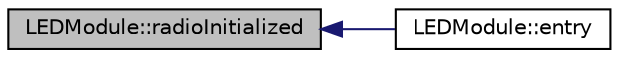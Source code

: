 digraph "LEDModule::radioInitialized"
{
  edge [fontname="Helvetica",fontsize="10",labelfontname="Helvetica",labelfontsize="10"];
  node [fontname="Helvetica",fontsize="10",shape=record];
  rankdir="LR";
  Node29 [label="LEDModule::radioInitialized",height=0.2,width=0.4,color="black", fillcolor="grey75", style="filled", fontcolor="black"];
  Node29 -> Node30 [dir="back",color="midnightblue",fontsize="10",style="solid",fontname="Helvetica"];
  Node30 [label="LEDModule::entry",height=0.2,width=0.4,color="black", fillcolor="white", style="filled",URL="$class_l_e_d_module.html#a8413c6960dc269a7771da47c1ad5bc6d",tooltip="Code to run when called by RTOS once per system tick (kperiod) "];
}
